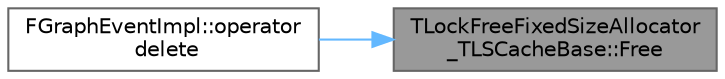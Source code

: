 digraph "TLockFreeFixedSizeAllocator_TLSCacheBase::Free"
{
 // INTERACTIVE_SVG=YES
 // LATEX_PDF_SIZE
  bgcolor="transparent";
  edge [fontname=Helvetica,fontsize=10,labelfontname=Helvetica,labelfontsize=10];
  node [fontname=Helvetica,fontsize=10,shape=box,height=0.2,width=0.4];
  rankdir="RL";
  Node1 [id="Node000001",label="TLockFreeFixedSizeAllocator\l_TLSCacheBase::Free",height=0.2,width=0.4,color="gray40", fillcolor="grey60", style="filled", fontcolor="black",tooltip="Puts a memory block previously obtained from Allocate() back on the free list for future use."];
  Node1 -> Node2 [id="edge1_Node000001_Node000002",dir="back",color="steelblue1",style="solid",tooltip=" "];
  Node2 [id="Node000002",label="FGraphEventImpl::operator\l delete",height=0.2,width=0.4,color="grey40", fillcolor="white", style="filled",URL="$de/dcf/classFGraphEventImpl.html#a79604e5806cf51a49a34cd03d59af405",tooltip=" "];
}

